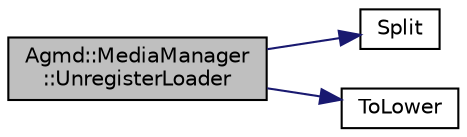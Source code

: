 digraph "Agmd::MediaManager::UnregisterLoader"
{
  edge [fontname="Helvetica",fontsize="10",labelfontname="Helvetica",labelfontsize="10"];
  node [fontname="Helvetica",fontsize="10",shape=record];
  rankdir="LR";
  Node1 [label="Agmd::MediaManager\l::UnregisterLoader",height=0.2,width=0.4,color="black", fillcolor="grey75", style="filled" fontcolor="black"];
  Node1 -> Node2 [color="midnightblue",fontsize="10",style="solid",fontname="Helvetica"];
  Node2 [label="Split",height=0.2,width=0.4,color="black", fillcolor="white", style="filled",URL="$_string_utils_8inl.html#af27301de54d6c5f94150be98960fb19b"];
  Node1 -> Node3 [color="midnightblue",fontsize="10",style="solid",fontname="Helvetica"];
  Node3 [label="ToLower",height=0.2,width=0.4,color="black", fillcolor="white", style="filled",URL="$_string_utils_8inl.html#a40652f9e667c7ecd6ce070e838105e0f"];
}
